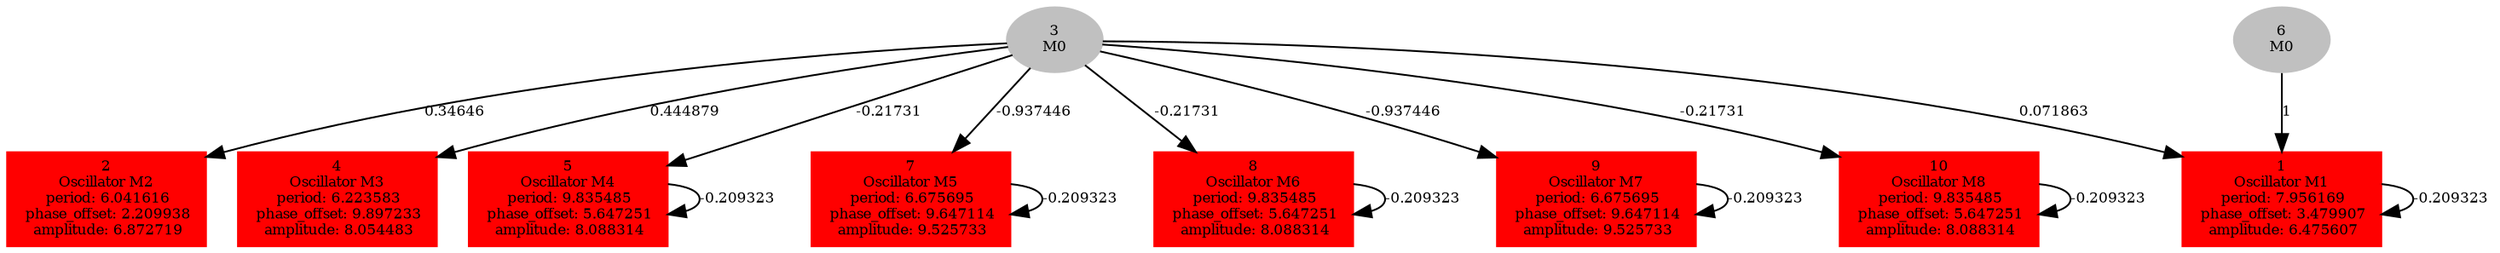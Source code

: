  digraph g{ forcelabels=true;
1 [label=<1<BR />Oscillator M1<BR /> period: 7.956169<BR /> phase_offset: 3.479907<BR /> amplitude: 6.475607>, shape=box,color=red,style=filled,fontsize=8];2 [label=<2<BR />Oscillator M2<BR /> period: 6.041616<BR /> phase_offset: 2.209938<BR /> amplitude: 6.872719>, shape=box,color=red,style=filled,fontsize=8];3[label=<3<BR/>M0>,color="grey",style=filled,fontsize=8];
4 [label=<4<BR />Oscillator M3<BR /> period: 6.223583<BR /> phase_offset: 9.897233<BR /> amplitude: 8.054483>, shape=box,color=red,style=filled,fontsize=8];5 [label=<5<BR />Oscillator M4<BR /> period: 9.835485<BR /> phase_offset: 5.647251<BR /> amplitude: 8.088314>, shape=box,color=red,style=filled,fontsize=8];6[label=<6<BR/>M0>,color="grey",style=filled,fontsize=8];
7 [label=<7<BR />Oscillator M5<BR /> period: 6.675695<BR /> phase_offset: 9.647114<BR /> amplitude: 9.525733>, shape=box,color=red,style=filled,fontsize=8];8 [label=<8<BR />Oscillator M6<BR /> period: 9.835485<BR /> phase_offset: 5.647251<BR /> amplitude: 8.088314>, shape=box,color=red,style=filled,fontsize=8];9 [label=<9<BR />Oscillator M7<BR /> period: 6.675695<BR /> phase_offset: 9.647114<BR /> amplitude: 9.525733>, shape=box,color=red,style=filled,fontsize=8];10 [label=<10<BR />Oscillator M8<BR /> period: 9.835485<BR /> phase_offset: 5.647251<BR /> amplitude: 8.088314>, shape=box,color=red,style=filled,fontsize=8];1 -> 1[label="-0.209323 ",fontsize="8"];
3 -> 1[label="0.071863 ",fontsize="8"];
3 -> 2[label="0.34646 ",fontsize="8"];
3 -> 4[label="0.444879 ",fontsize="8"];
3 -> 5[label="-0.21731 ",fontsize="8"];
3 -> 7[label="-0.937446 ",fontsize="8"];
3 -> 8[label="-0.21731 ",fontsize="8"];
3 -> 9[label="-0.937446 ",fontsize="8"];
3 -> 10[label="-0.21731 ",fontsize="8"];
5 -> 5[label="-0.209323 ",fontsize="8"];
6 -> 1[label="1 ",fontsize="8"];
7 -> 7[label="-0.209323 ",fontsize="8"];
8 -> 8[label="-0.209323 ",fontsize="8"];
9 -> 9[label="-0.209323 ",fontsize="8"];
10 -> 10[label="-0.209323 ",fontsize="8"];
 }
